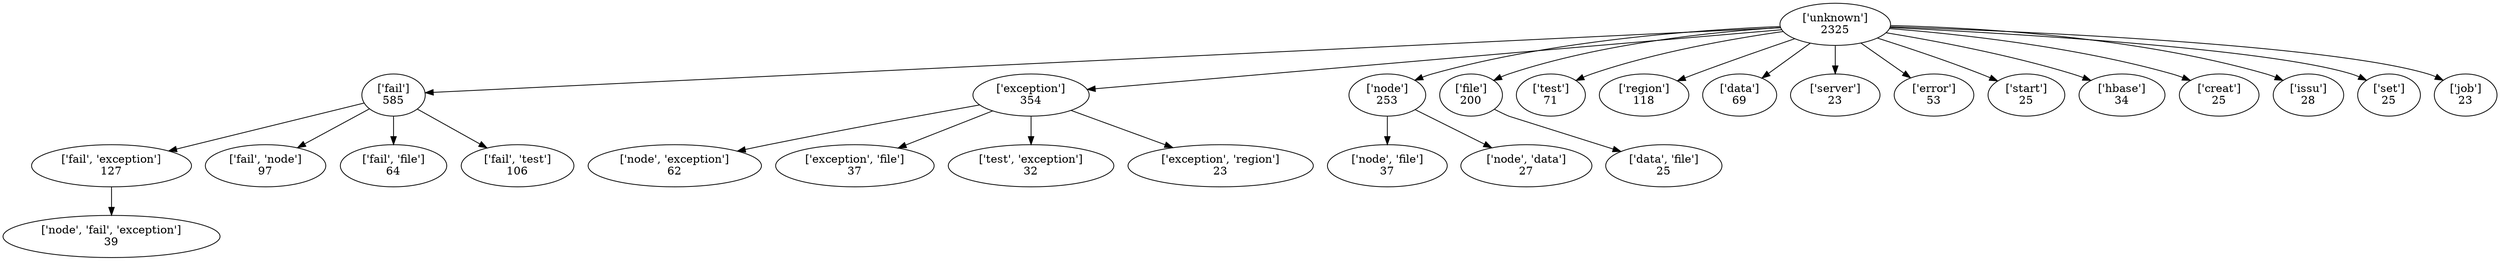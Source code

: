 strict digraph  {
	"['unknown']
2325" -> "['fail']
585";
	"['unknown']
2325" -> "['exception']
354";
	"['unknown']
2325" -> "['node']
253";
	"['unknown']
2325" -> "['file']
200";
	"['unknown']
2325" -> "['test']
71";
	"['unknown']
2325" -> "['region']
118";
	"['unknown']
2325" -> "['data']
69";
	"['unknown']
2325" -> "['server']
23";
	"['unknown']
2325" -> "['error']
53";
	"['unknown']
2325" -> "['start']
25";
	"['unknown']
2325" -> "['hbase']
34";
	"['unknown']
2325" -> "['creat']
25";
	"['unknown']
2325" -> "['issu']
28";
	"['unknown']
2325" -> "['set']
25";
	"['unknown']
2325" -> "['job']
23";
	"['fail']
585" -> "['fail', 'exception']
127";
	"['fail']
585" -> "['fail', 'node']
97";
	"['fail']
585" -> "['fail', 'file']
64";
	"['fail']
585" -> "['fail', 'test']
106";
	"['exception']
354" -> "['node', 'exception']
62";
	"['exception']
354" -> "['exception', 'file']
37";
	"['exception']
354" -> "['test', 'exception']
32";
	"['exception']
354" -> "['exception', 'region']
23";
	"['node']
253" -> "['node', 'file']
37";
	"['node']
253" -> "['node', 'data']
27";
	"['file']
200" -> "['data', 'file']
25";
	"['fail', 'exception']
127" -> "['node', 'fail', 'exception']
39";
}
